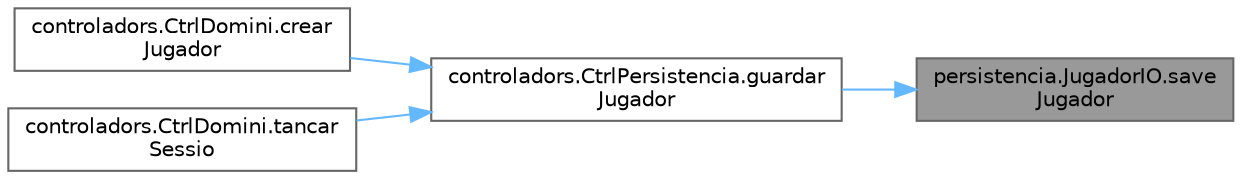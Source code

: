 digraph "persistencia.JugadorIO.saveJugador"
{
 // INTERACTIVE_SVG=YES
 // LATEX_PDF_SIZE
  bgcolor="transparent";
  edge [fontname=Helvetica,fontsize=10,labelfontname=Helvetica,labelfontsize=10];
  node [fontname=Helvetica,fontsize=10,shape=box,height=0.2,width=0.4];
  rankdir="RL";
  Node1 [id="Node000001",label="persistencia.JugadorIO.save\lJugador",height=0.2,width=0.4,color="gray40", fillcolor="grey60", style="filled", fontcolor="black",tooltip="Desa un jugador a un fitxer JSON."];
  Node1 -> Node2 [id="edge1_Node000001_Node000002",dir="back",color="steelblue1",style="solid",tooltip=" "];
  Node2 [id="Node000002",label="controladors.CtrlPersistencia.guardar\lJugador",height=0.2,width=0.4,color="grey40", fillcolor="white", style="filled",URL="$classcontroladors_1_1_ctrl_persistencia.html#a087f94cda6a408396c8faa53f84a1e0e",tooltip="Desa un jugador a l'emmagatzematge persistent."];
  Node2 -> Node3 [id="edge2_Node000002_Node000003",dir="back",color="steelblue1",style="solid",tooltip=" "];
  Node3 [id="Node000003",label="controladors.CtrlDomini.crear\lJugador",height=0.2,width=0.4,color="grey40", fillcolor="white", style="filled",URL="$classcontroladors_1_1_ctrl_domini.html#a7ee797a2519cf4765bbbcf674836a1a6",tooltip="Crea un jugador associat a l'usuari actiu."];
  Node2 -> Node4 [id="edge3_Node000002_Node000004",dir="back",color="steelblue1",style="solid",tooltip=" "];
  Node4 [id="Node000004",label="controladors.CtrlDomini.tancar\lSessio",height=0.2,width=0.4,color="grey40", fillcolor="white", style="filled",URL="$classcontroladors_1_1_ctrl_domini.html#af2548caf15c0ac424b6f3c73b4f019a7",tooltip="Es tanca la sessió de l'usuari."];
}
